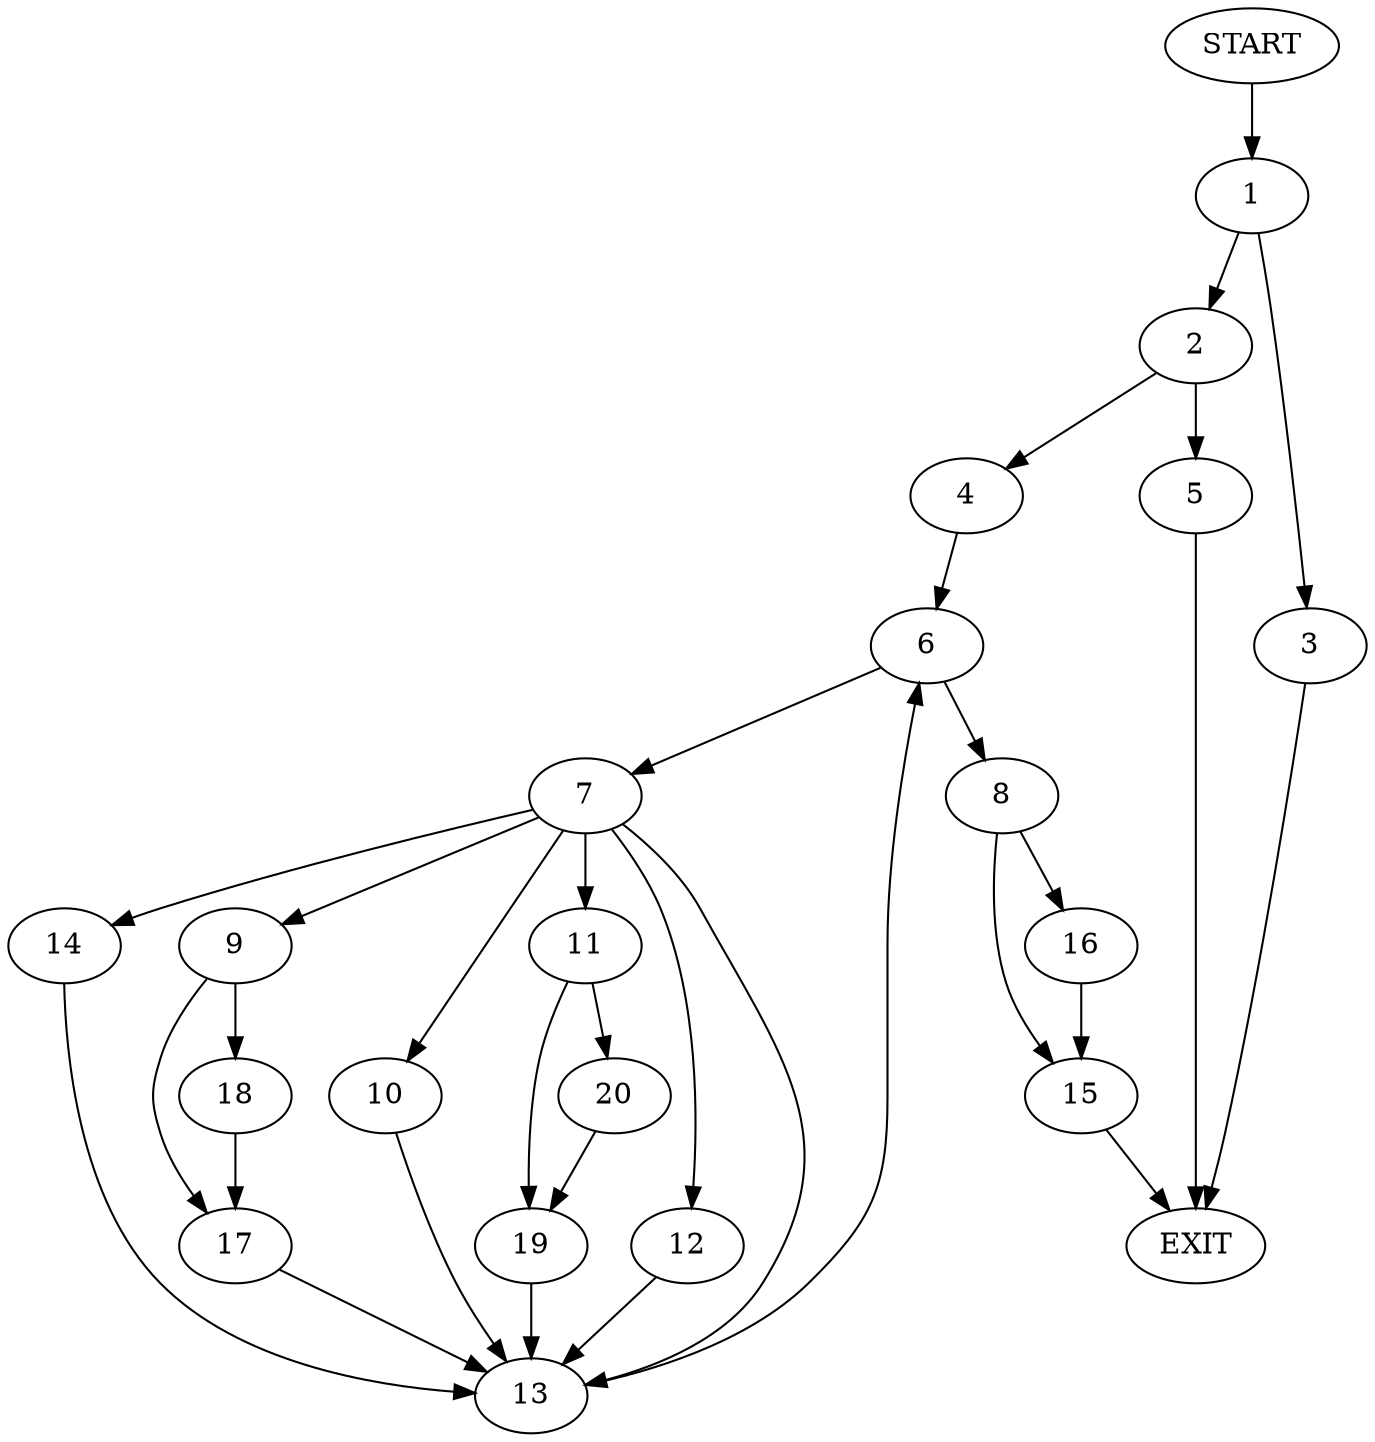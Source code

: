 digraph {
0 [label="START"]
21 [label="EXIT"]
0 -> 1
1 -> 2
1 -> 3
2 -> 4
2 -> 5
3 -> 21
5 -> 21
4 -> 6
6 -> 7
6 -> 8
7 -> 9
7 -> 10
7 -> 11
7 -> 12
7 -> 13
7 -> 14
8 -> 15
8 -> 16
14 -> 13
9 -> 17
9 -> 18
13 -> 6
10 -> 13
12 -> 13
11 -> 19
11 -> 20
17 -> 13
18 -> 17
19 -> 13
20 -> 19
15 -> 21
16 -> 15
}
